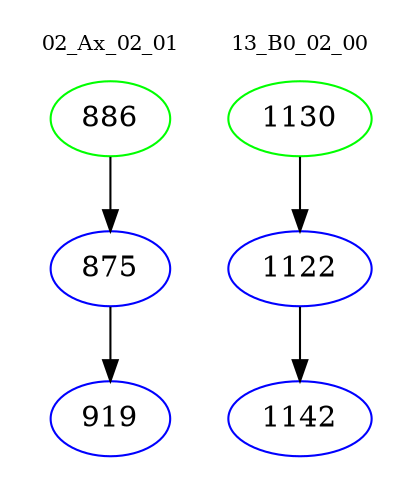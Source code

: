 digraph{
subgraph cluster_0 {
color = white
label = "02_Ax_02_01";
fontsize=10;
T0_886 [label="886", color="green"]
T0_886 -> T0_875 [color="black"]
T0_875 [label="875", color="blue"]
T0_875 -> T0_919 [color="black"]
T0_919 [label="919", color="blue"]
}
subgraph cluster_1 {
color = white
label = "13_B0_02_00";
fontsize=10;
T1_1130 [label="1130", color="green"]
T1_1130 -> T1_1122 [color="black"]
T1_1122 [label="1122", color="blue"]
T1_1122 -> T1_1142 [color="black"]
T1_1142 [label="1142", color="blue"]
}
}
